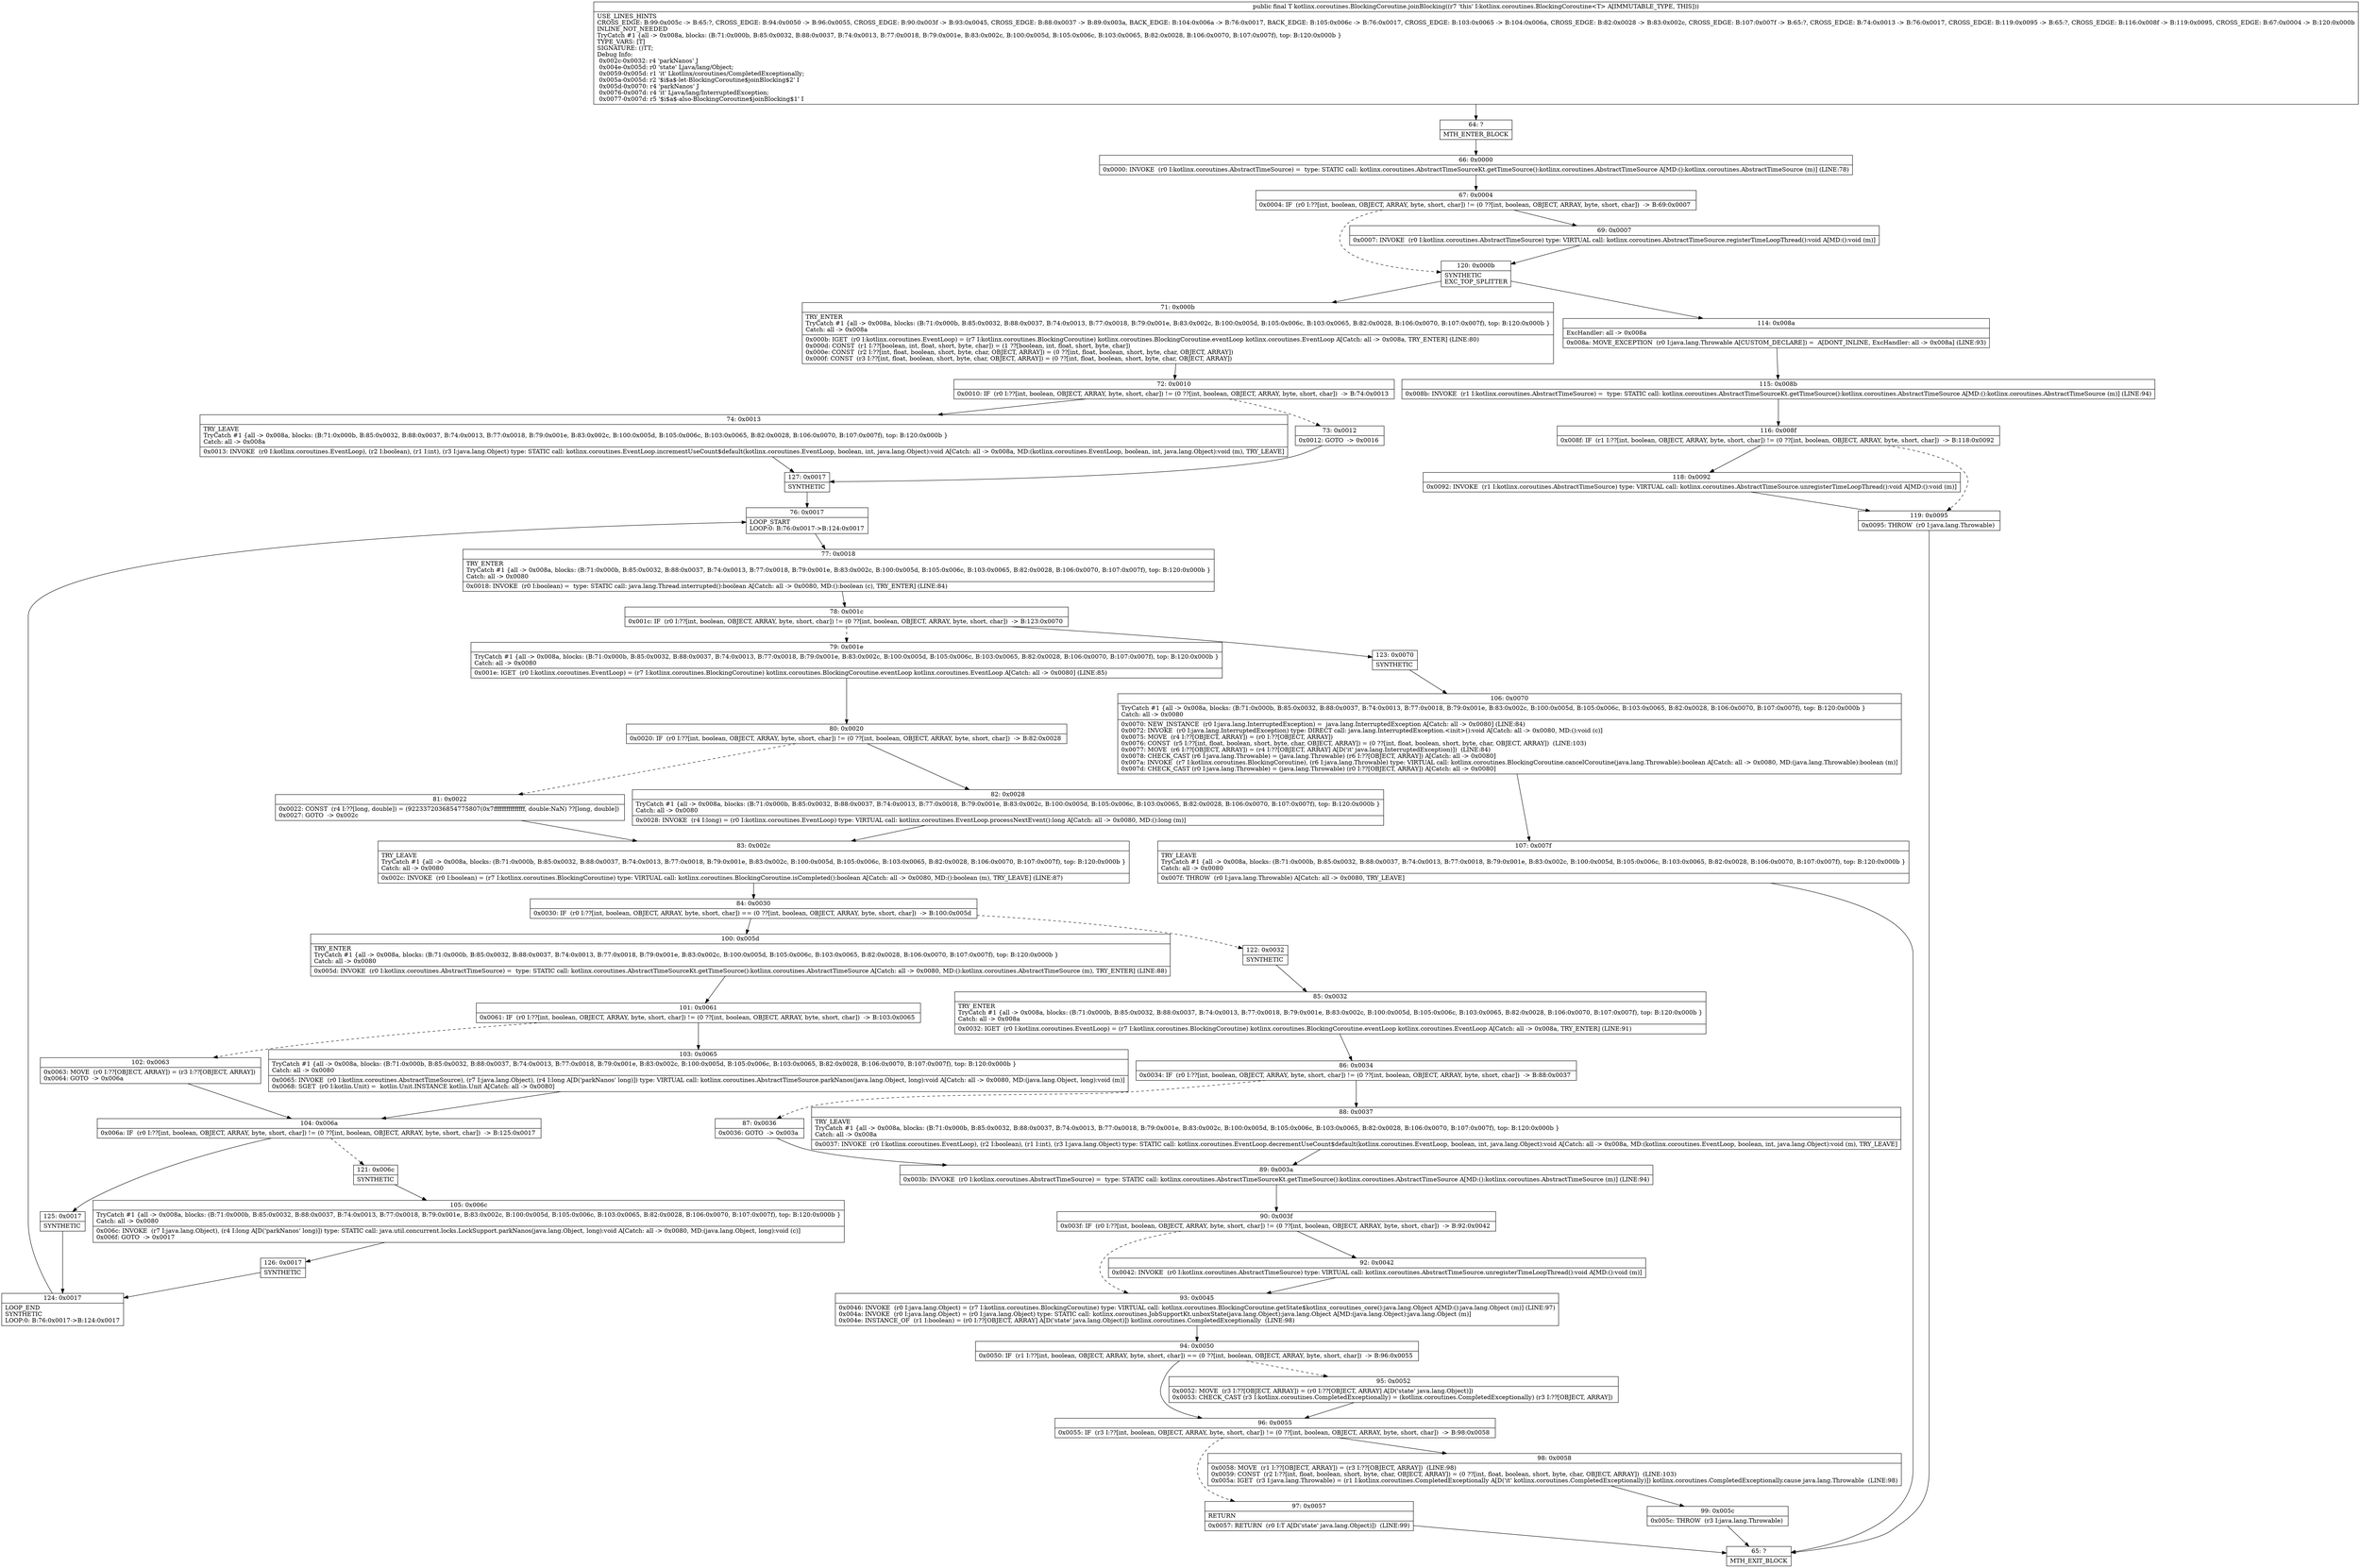 digraph "CFG forkotlinx.coroutines.BlockingCoroutine.joinBlocking()Ljava\/lang\/Object;" {
Node_64 [shape=record,label="{64\:\ ?|MTH_ENTER_BLOCK\l}"];
Node_66 [shape=record,label="{66\:\ 0x0000|0x0000: INVOKE  (r0 I:kotlinx.coroutines.AbstractTimeSource) =  type: STATIC call: kotlinx.coroutines.AbstractTimeSourceKt.getTimeSource():kotlinx.coroutines.AbstractTimeSource A[MD:():kotlinx.coroutines.AbstractTimeSource (m)] (LINE:78)\l}"];
Node_67 [shape=record,label="{67\:\ 0x0004|0x0004: IF  (r0 I:??[int, boolean, OBJECT, ARRAY, byte, short, char]) != (0 ??[int, boolean, OBJECT, ARRAY, byte, short, char])  \-\> B:69:0x0007 \l}"];
Node_69 [shape=record,label="{69\:\ 0x0007|0x0007: INVOKE  (r0 I:kotlinx.coroutines.AbstractTimeSource) type: VIRTUAL call: kotlinx.coroutines.AbstractTimeSource.registerTimeLoopThread():void A[MD:():void (m)]\l}"];
Node_120 [shape=record,label="{120\:\ 0x000b|SYNTHETIC\lEXC_TOP_SPLITTER\l}"];
Node_71 [shape=record,label="{71\:\ 0x000b|TRY_ENTER\lTryCatch #1 \{all \-\> 0x008a, blocks: (B:71:0x000b, B:85:0x0032, B:88:0x0037, B:74:0x0013, B:77:0x0018, B:79:0x001e, B:83:0x002c, B:100:0x005d, B:105:0x006c, B:103:0x0065, B:82:0x0028, B:106:0x0070, B:107:0x007f), top: B:120:0x000b \}\lCatch: all \-\> 0x008a\l|0x000b: IGET  (r0 I:kotlinx.coroutines.EventLoop) = (r7 I:kotlinx.coroutines.BlockingCoroutine) kotlinx.coroutines.BlockingCoroutine.eventLoop kotlinx.coroutines.EventLoop A[Catch: all \-\> 0x008a, TRY_ENTER] (LINE:80)\l0x000d: CONST  (r1 I:??[boolean, int, float, short, byte, char]) = (1 ??[boolean, int, float, short, byte, char]) \l0x000e: CONST  (r2 I:??[int, float, boolean, short, byte, char, OBJECT, ARRAY]) = (0 ??[int, float, boolean, short, byte, char, OBJECT, ARRAY]) \l0x000f: CONST  (r3 I:??[int, float, boolean, short, byte, char, OBJECT, ARRAY]) = (0 ??[int, float, boolean, short, byte, char, OBJECT, ARRAY]) \l}"];
Node_72 [shape=record,label="{72\:\ 0x0010|0x0010: IF  (r0 I:??[int, boolean, OBJECT, ARRAY, byte, short, char]) != (0 ??[int, boolean, OBJECT, ARRAY, byte, short, char])  \-\> B:74:0x0013 \l}"];
Node_73 [shape=record,label="{73\:\ 0x0012|0x0012: GOTO  \-\> 0x0016 \l}"];
Node_127 [shape=record,label="{127\:\ 0x0017|SYNTHETIC\l}"];
Node_76 [shape=record,label="{76\:\ 0x0017|LOOP_START\lLOOP:0: B:76:0x0017\-\>B:124:0x0017\l}"];
Node_77 [shape=record,label="{77\:\ 0x0018|TRY_ENTER\lTryCatch #1 \{all \-\> 0x008a, blocks: (B:71:0x000b, B:85:0x0032, B:88:0x0037, B:74:0x0013, B:77:0x0018, B:79:0x001e, B:83:0x002c, B:100:0x005d, B:105:0x006c, B:103:0x0065, B:82:0x0028, B:106:0x0070, B:107:0x007f), top: B:120:0x000b \}\lCatch: all \-\> 0x0080\l|0x0018: INVOKE  (r0 I:boolean) =  type: STATIC call: java.lang.Thread.interrupted():boolean A[Catch: all \-\> 0x0080, MD:():boolean (c), TRY_ENTER] (LINE:84)\l}"];
Node_78 [shape=record,label="{78\:\ 0x001c|0x001c: IF  (r0 I:??[int, boolean, OBJECT, ARRAY, byte, short, char]) != (0 ??[int, boolean, OBJECT, ARRAY, byte, short, char])  \-\> B:123:0x0070 \l}"];
Node_79 [shape=record,label="{79\:\ 0x001e|TryCatch #1 \{all \-\> 0x008a, blocks: (B:71:0x000b, B:85:0x0032, B:88:0x0037, B:74:0x0013, B:77:0x0018, B:79:0x001e, B:83:0x002c, B:100:0x005d, B:105:0x006c, B:103:0x0065, B:82:0x0028, B:106:0x0070, B:107:0x007f), top: B:120:0x000b \}\lCatch: all \-\> 0x0080\l|0x001e: IGET  (r0 I:kotlinx.coroutines.EventLoop) = (r7 I:kotlinx.coroutines.BlockingCoroutine) kotlinx.coroutines.BlockingCoroutine.eventLoop kotlinx.coroutines.EventLoop A[Catch: all \-\> 0x0080] (LINE:85)\l}"];
Node_80 [shape=record,label="{80\:\ 0x0020|0x0020: IF  (r0 I:??[int, boolean, OBJECT, ARRAY, byte, short, char]) != (0 ??[int, boolean, OBJECT, ARRAY, byte, short, char])  \-\> B:82:0x0028 \l}"];
Node_81 [shape=record,label="{81\:\ 0x0022|0x0022: CONST  (r4 I:??[long, double]) = (9223372036854775807(0x7fffffffffffffff, double:NaN) ??[long, double]) \l0x0027: GOTO  \-\> 0x002c \l}"];
Node_83 [shape=record,label="{83\:\ 0x002c|TRY_LEAVE\lTryCatch #1 \{all \-\> 0x008a, blocks: (B:71:0x000b, B:85:0x0032, B:88:0x0037, B:74:0x0013, B:77:0x0018, B:79:0x001e, B:83:0x002c, B:100:0x005d, B:105:0x006c, B:103:0x0065, B:82:0x0028, B:106:0x0070, B:107:0x007f), top: B:120:0x000b \}\lCatch: all \-\> 0x0080\l|0x002c: INVOKE  (r0 I:boolean) = (r7 I:kotlinx.coroutines.BlockingCoroutine) type: VIRTUAL call: kotlinx.coroutines.BlockingCoroutine.isCompleted():boolean A[Catch: all \-\> 0x0080, MD:():boolean (m), TRY_LEAVE] (LINE:87)\l}"];
Node_84 [shape=record,label="{84\:\ 0x0030|0x0030: IF  (r0 I:??[int, boolean, OBJECT, ARRAY, byte, short, char]) == (0 ??[int, boolean, OBJECT, ARRAY, byte, short, char])  \-\> B:100:0x005d \l}"];
Node_100 [shape=record,label="{100\:\ 0x005d|TRY_ENTER\lTryCatch #1 \{all \-\> 0x008a, blocks: (B:71:0x000b, B:85:0x0032, B:88:0x0037, B:74:0x0013, B:77:0x0018, B:79:0x001e, B:83:0x002c, B:100:0x005d, B:105:0x006c, B:103:0x0065, B:82:0x0028, B:106:0x0070, B:107:0x007f), top: B:120:0x000b \}\lCatch: all \-\> 0x0080\l|0x005d: INVOKE  (r0 I:kotlinx.coroutines.AbstractTimeSource) =  type: STATIC call: kotlinx.coroutines.AbstractTimeSourceKt.getTimeSource():kotlinx.coroutines.AbstractTimeSource A[Catch: all \-\> 0x0080, MD:():kotlinx.coroutines.AbstractTimeSource (m), TRY_ENTER] (LINE:88)\l}"];
Node_101 [shape=record,label="{101\:\ 0x0061|0x0061: IF  (r0 I:??[int, boolean, OBJECT, ARRAY, byte, short, char]) != (0 ??[int, boolean, OBJECT, ARRAY, byte, short, char])  \-\> B:103:0x0065 \l}"];
Node_102 [shape=record,label="{102\:\ 0x0063|0x0063: MOVE  (r0 I:??[OBJECT, ARRAY]) = (r3 I:??[OBJECT, ARRAY]) \l0x0064: GOTO  \-\> 0x006a \l}"];
Node_104 [shape=record,label="{104\:\ 0x006a|0x006a: IF  (r0 I:??[int, boolean, OBJECT, ARRAY, byte, short, char]) != (0 ??[int, boolean, OBJECT, ARRAY, byte, short, char])  \-\> B:125:0x0017 \l}"];
Node_121 [shape=record,label="{121\:\ 0x006c|SYNTHETIC\l}"];
Node_105 [shape=record,label="{105\:\ 0x006c|TryCatch #1 \{all \-\> 0x008a, blocks: (B:71:0x000b, B:85:0x0032, B:88:0x0037, B:74:0x0013, B:77:0x0018, B:79:0x001e, B:83:0x002c, B:100:0x005d, B:105:0x006c, B:103:0x0065, B:82:0x0028, B:106:0x0070, B:107:0x007f), top: B:120:0x000b \}\lCatch: all \-\> 0x0080\l|0x006c: INVOKE  (r7 I:java.lang.Object), (r4 I:long A[D('parkNanos' long)]) type: STATIC call: java.util.concurrent.locks.LockSupport.parkNanos(java.lang.Object, long):void A[Catch: all \-\> 0x0080, MD:(java.lang.Object, long):void (c)]\l0x006f: GOTO  \-\> 0x0017 \l}"];
Node_126 [shape=record,label="{126\:\ 0x0017|SYNTHETIC\l}"];
Node_124 [shape=record,label="{124\:\ 0x0017|LOOP_END\lSYNTHETIC\lLOOP:0: B:76:0x0017\-\>B:124:0x0017\l}"];
Node_125 [shape=record,label="{125\:\ 0x0017|SYNTHETIC\l}"];
Node_103 [shape=record,label="{103\:\ 0x0065|TryCatch #1 \{all \-\> 0x008a, blocks: (B:71:0x000b, B:85:0x0032, B:88:0x0037, B:74:0x0013, B:77:0x0018, B:79:0x001e, B:83:0x002c, B:100:0x005d, B:105:0x006c, B:103:0x0065, B:82:0x0028, B:106:0x0070, B:107:0x007f), top: B:120:0x000b \}\lCatch: all \-\> 0x0080\l|0x0065: INVOKE  (r0 I:kotlinx.coroutines.AbstractTimeSource), (r7 I:java.lang.Object), (r4 I:long A[D('parkNanos' long)]) type: VIRTUAL call: kotlinx.coroutines.AbstractTimeSource.parkNanos(java.lang.Object, long):void A[Catch: all \-\> 0x0080, MD:(java.lang.Object, long):void (m)]\l0x0068: SGET  (r0 I:kotlin.Unit) =  kotlin.Unit.INSTANCE kotlin.Unit A[Catch: all \-\> 0x0080]\l}"];
Node_122 [shape=record,label="{122\:\ 0x0032|SYNTHETIC\l}"];
Node_85 [shape=record,label="{85\:\ 0x0032|TRY_ENTER\lTryCatch #1 \{all \-\> 0x008a, blocks: (B:71:0x000b, B:85:0x0032, B:88:0x0037, B:74:0x0013, B:77:0x0018, B:79:0x001e, B:83:0x002c, B:100:0x005d, B:105:0x006c, B:103:0x0065, B:82:0x0028, B:106:0x0070, B:107:0x007f), top: B:120:0x000b \}\lCatch: all \-\> 0x008a\l|0x0032: IGET  (r0 I:kotlinx.coroutines.EventLoop) = (r7 I:kotlinx.coroutines.BlockingCoroutine) kotlinx.coroutines.BlockingCoroutine.eventLoop kotlinx.coroutines.EventLoop A[Catch: all \-\> 0x008a, TRY_ENTER] (LINE:91)\l}"];
Node_86 [shape=record,label="{86\:\ 0x0034|0x0034: IF  (r0 I:??[int, boolean, OBJECT, ARRAY, byte, short, char]) != (0 ??[int, boolean, OBJECT, ARRAY, byte, short, char])  \-\> B:88:0x0037 \l}"];
Node_87 [shape=record,label="{87\:\ 0x0036|0x0036: GOTO  \-\> 0x003a \l}"];
Node_89 [shape=record,label="{89\:\ 0x003a|0x003b: INVOKE  (r0 I:kotlinx.coroutines.AbstractTimeSource) =  type: STATIC call: kotlinx.coroutines.AbstractTimeSourceKt.getTimeSource():kotlinx.coroutines.AbstractTimeSource A[MD:():kotlinx.coroutines.AbstractTimeSource (m)] (LINE:94)\l}"];
Node_90 [shape=record,label="{90\:\ 0x003f|0x003f: IF  (r0 I:??[int, boolean, OBJECT, ARRAY, byte, short, char]) != (0 ??[int, boolean, OBJECT, ARRAY, byte, short, char])  \-\> B:92:0x0042 \l}"];
Node_92 [shape=record,label="{92\:\ 0x0042|0x0042: INVOKE  (r0 I:kotlinx.coroutines.AbstractTimeSource) type: VIRTUAL call: kotlinx.coroutines.AbstractTimeSource.unregisterTimeLoopThread():void A[MD:():void (m)]\l}"];
Node_93 [shape=record,label="{93\:\ 0x0045|0x0046: INVOKE  (r0 I:java.lang.Object) = (r7 I:kotlinx.coroutines.BlockingCoroutine) type: VIRTUAL call: kotlinx.coroutines.BlockingCoroutine.getState$kotlinx_coroutines_core():java.lang.Object A[MD:():java.lang.Object (m)] (LINE:97)\l0x004a: INVOKE  (r0 I:java.lang.Object) = (r0 I:java.lang.Object) type: STATIC call: kotlinx.coroutines.JobSupportKt.unboxState(java.lang.Object):java.lang.Object A[MD:(java.lang.Object):java.lang.Object (m)]\l0x004e: INSTANCE_OF  (r1 I:boolean) = (r0 I:??[OBJECT, ARRAY] A[D('state' java.lang.Object)]) kotlinx.coroutines.CompletedExceptionally  (LINE:98)\l}"];
Node_94 [shape=record,label="{94\:\ 0x0050|0x0050: IF  (r1 I:??[int, boolean, OBJECT, ARRAY, byte, short, char]) == (0 ??[int, boolean, OBJECT, ARRAY, byte, short, char])  \-\> B:96:0x0055 \l}"];
Node_95 [shape=record,label="{95\:\ 0x0052|0x0052: MOVE  (r3 I:??[OBJECT, ARRAY]) = (r0 I:??[OBJECT, ARRAY] A[D('state' java.lang.Object)]) \l0x0053: CHECK_CAST (r3 I:kotlinx.coroutines.CompletedExceptionally) = (kotlinx.coroutines.CompletedExceptionally) (r3 I:??[OBJECT, ARRAY]) \l}"];
Node_96 [shape=record,label="{96\:\ 0x0055|0x0055: IF  (r3 I:??[int, boolean, OBJECT, ARRAY, byte, short, char]) != (0 ??[int, boolean, OBJECT, ARRAY, byte, short, char])  \-\> B:98:0x0058 \l}"];
Node_97 [shape=record,label="{97\:\ 0x0057|RETURN\l|0x0057: RETURN  (r0 I:T A[D('state' java.lang.Object)])  (LINE:99)\l}"];
Node_65 [shape=record,label="{65\:\ ?|MTH_EXIT_BLOCK\l}"];
Node_98 [shape=record,label="{98\:\ 0x0058|0x0058: MOVE  (r1 I:??[OBJECT, ARRAY]) = (r3 I:??[OBJECT, ARRAY])  (LINE:98)\l0x0059: CONST  (r2 I:??[int, float, boolean, short, byte, char, OBJECT, ARRAY]) = (0 ??[int, float, boolean, short, byte, char, OBJECT, ARRAY])  (LINE:103)\l0x005a: IGET  (r3 I:java.lang.Throwable) = (r1 I:kotlinx.coroutines.CompletedExceptionally A[D('it' kotlinx.coroutines.CompletedExceptionally)]) kotlinx.coroutines.CompletedExceptionally.cause java.lang.Throwable  (LINE:98)\l}"];
Node_99 [shape=record,label="{99\:\ 0x005c|0x005c: THROW  (r3 I:java.lang.Throwable) \l}"];
Node_88 [shape=record,label="{88\:\ 0x0037|TRY_LEAVE\lTryCatch #1 \{all \-\> 0x008a, blocks: (B:71:0x000b, B:85:0x0032, B:88:0x0037, B:74:0x0013, B:77:0x0018, B:79:0x001e, B:83:0x002c, B:100:0x005d, B:105:0x006c, B:103:0x0065, B:82:0x0028, B:106:0x0070, B:107:0x007f), top: B:120:0x000b \}\lCatch: all \-\> 0x008a\l|0x0037: INVOKE  (r0 I:kotlinx.coroutines.EventLoop), (r2 I:boolean), (r1 I:int), (r3 I:java.lang.Object) type: STATIC call: kotlinx.coroutines.EventLoop.decrementUseCount$default(kotlinx.coroutines.EventLoop, boolean, int, java.lang.Object):void A[Catch: all \-\> 0x008a, MD:(kotlinx.coroutines.EventLoop, boolean, int, java.lang.Object):void (m), TRY_LEAVE]\l}"];
Node_82 [shape=record,label="{82\:\ 0x0028|TryCatch #1 \{all \-\> 0x008a, blocks: (B:71:0x000b, B:85:0x0032, B:88:0x0037, B:74:0x0013, B:77:0x0018, B:79:0x001e, B:83:0x002c, B:100:0x005d, B:105:0x006c, B:103:0x0065, B:82:0x0028, B:106:0x0070, B:107:0x007f), top: B:120:0x000b \}\lCatch: all \-\> 0x0080\l|0x0028: INVOKE  (r4 I:long) = (r0 I:kotlinx.coroutines.EventLoop) type: VIRTUAL call: kotlinx.coroutines.EventLoop.processNextEvent():long A[Catch: all \-\> 0x0080, MD:():long (m)]\l}"];
Node_123 [shape=record,label="{123\:\ 0x0070|SYNTHETIC\l}"];
Node_106 [shape=record,label="{106\:\ 0x0070|TryCatch #1 \{all \-\> 0x008a, blocks: (B:71:0x000b, B:85:0x0032, B:88:0x0037, B:74:0x0013, B:77:0x0018, B:79:0x001e, B:83:0x002c, B:100:0x005d, B:105:0x006c, B:103:0x0065, B:82:0x0028, B:106:0x0070, B:107:0x007f), top: B:120:0x000b \}\lCatch: all \-\> 0x0080\l|0x0070: NEW_INSTANCE  (r0 I:java.lang.InterruptedException) =  java.lang.InterruptedException A[Catch: all \-\> 0x0080] (LINE:84)\l0x0072: INVOKE  (r0 I:java.lang.InterruptedException) type: DIRECT call: java.lang.InterruptedException.\<init\>():void A[Catch: all \-\> 0x0080, MD:():void (c)]\l0x0075: MOVE  (r4 I:??[OBJECT, ARRAY]) = (r0 I:??[OBJECT, ARRAY]) \l0x0076: CONST  (r5 I:??[int, float, boolean, short, byte, char, OBJECT, ARRAY]) = (0 ??[int, float, boolean, short, byte, char, OBJECT, ARRAY])  (LINE:103)\l0x0077: MOVE  (r6 I:??[OBJECT, ARRAY]) = (r4 I:??[OBJECT, ARRAY] A[D('it' java.lang.InterruptedException)])  (LINE:84)\l0x0078: CHECK_CAST (r6 I:java.lang.Throwable) = (java.lang.Throwable) (r6 I:??[OBJECT, ARRAY]) A[Catch: all \-\> 0x0080]\l0x007a: INVOKE  (r7 I:kotlinx.coroutines.BlockingCoroutine), (r6 I:java.lang.Throwable) type: VIRTUAL call: kotlinx.coroutines.BlockingCoroutine.cancelCoroutine(java.lang.Throwable):boolean A[Catch: all \-\> 0x0080, MD:(java.lang.Throwable):boolean (m)]\l0x007d: CHECK_CAST (r0 I:java.lang.Throwable) = (java.lang.Throwable) (r0 I:??[OBJECT, ARRAY]) A[Catch: all \-\> 0x0080]\l}"];
Node_107 [shape=record,label="{107\:\ 0x007f|TRY_LEAVE\lTryCatch #1 \{all \-\> 0x008a, blocks: (B:71:0x000b, B:85:0x0032, B:88:0x0037, B:74:0x0013, B:77:0x0018, B:79:0x001e, B:83:0x002c, B:100:0x005d, B:105:0x006c, B:103:0x0065, B:82:0x0028, B:106:0x0070, B:107:0x007f), top: B:120:0x000b \}\lCatch: all \-\> 0x0080\l|0x007f: THROW  (r0 I:java.lang.Throwable) A[Catch: all \-\> 0x0080, TRY_LEAVE]\l}"];
Node_74 [shape=record,label="{74\:\ 0x0013|TRY_LEAVE\lTryCatch #1 \{all \-\> 0x008a, blocks: (B:71:0x000b, B:85:0x0032, B:88:0x0037, B:74:0x0013, B:77:0x0018, B:79:0x001e, B:83:0x002c, B:100:0x005d, B:105:0x006c, B:103:0x0065, B:82:0x0028, B:106:0x0070, B:107:0x007f), top: B:120:0x000b \}\lCatch: all \-\> 0x008a\l|0x0013: INVOKE  (r0 I:kotlinx.coroutines.EventLoop), (r2 I:boolean), (r1 I:int), (r3 I:java.lang.Object) type: STATIC call: kotlinx.coroutines.EventLoop.incrementUseCount$default(kotlinx.coroutines.EventLoop, boolean, int, java.lang.Object):void A[Catch: all \-\> 0x008a, MD:(kotlinx.coroutines.EventLoop, boolean, int, java.lang.Object):void (m), TRY_LEAVE]\l}"];
Node_114 [shape=record,label="{114\:\ 0x008a|ExcHandler: all \-\> 0x008a\l|0x008a: MOVE_EXCEPTION  (r0 I:java.lang.Throwable A[CUSTOM_DECLARE]) =  A[DONT_INLINE, ExcHandler: all \-\> 0x008a] (LINE:93)\l}"];
Node_115 [shape=record,label="{115\:\ 0x008b|0x008b: INVOKE  (r1 I:kotlinx.coroutines.AbstractTimeSource) =  type: STATIC call: kotlinx.coroutines.AbstractTimeSourceKt.getTimeSource():kotlinx.coroutines.AbstractTimeSource A[MD:():kotlinx.coroutines.AbstractTimeSource (m)] (LINE:94)\l}"];
Node_116 [shape=record,label="{116\:\ 0x008f|0x008f: IF  (r1 I:??[int, boolean, OBJECT, ARRAY, byte, short, char]) != (0 ??[int, boolean, OBJECT, ARRAY, byte, short, char])  \-\> B:118:0x0092 \l}"];
Node_118 [shape=record,label="{118\:\ 0x0092|0x0092: INVOKE  (r1 I:kotlinx.coroutines.AbstractTimeSource) type: VIRTUAL call: kotlinx.coroutines.AbstractTimeSource.unregisterTimeLoopThread():void A[MD:():void (m)]\l}"];
Node_119 [shape=record,label="{119\:\ 0x0095|0x0095: THROW  (r0 I:java.lang.Throwable) \l}"];
MethodNode[shape=record,label="{public final T kotlinx.coroutines.BlockingCoroutine.joinBlocking((r7 'this' I:kotlinx.coroutines.BlockingCoroutine\<T\> A[IMMUTABLE_TYPE, THIS]))  | USE_LINES_HINTS\lCROSS_EDGE: B:99:0x005c \-\> B:65:?, CROSS_EDGE: B:94:0x0050 \-\> B:96:0x0055, CROSS_EDGE: B:90:0x003f \-\> B:93:0x0045, CROSS_EDGE: B:88:0x0037 \-\> B:89:0x003a, BACK_EDGE: B:104:0x006a \-\> B:76:0x0017, BACK_EDGE: B:105:0x006c \-\> B:76:0x0017, CROSS_EDGE: B:103:0x0065 \-\> B:104:0x006a, CROSS_EDGE: B:82:0x0028 \-\> B:83:0x002c, CROSS_EDGE: B:107:0x007f \-\> B:65:?, CROSS_EDGE: B:74:0x0013 \-\> B:76:0x0017, CROSS_EDGE: B:119:0x0095 \-\> B:65:?, CROSS_EDGE: B:116:0x008f \-\> B:119:0x0095, CROSS_EDGE: B:67:0x0004 \-\> B:120:0x000b\lINLINE_NOT_NEEDED\lTryCatch #1 \{all \-\> 0x008a, blocks: (B:71:0x000b, B:85:0x0032, B:88:0x0037, B:74:0x0013, B:77:0x0018, B:79:0x001e, B:83:0x002c, B:100:0x005d, B:105:0x006c, B:103:0x0065, B:82:0x0028, B:106:0x0070, B:107:0x007f), top: B:120:0x000b \}\lTYPE_VARS: [T]\lSIGNATURE: ()TT;\lDebug Info:\l  0x002c\-0x0032: r4 'parkNanos' J\l  0x004e\-0x005d: r0 'state' Ljava\/lang\/Object;\l  0x0059\-0x005d: r1 'it' Lkotlinx\/coroutines\/CompletedExceptionally;\l  0x005a\-0x005d: r2 '$i$a$\-let\-BlockingCoroutine$joinBlocking$2' I\l  0x005d\-0x0070: r4 'parkNanos' J\l  0x0076\-0x007d: r4 'it' Ljava\/lang\/InterruptedException;\l  0x0077\-0x007d: r5 '$i$a$\-also\-BlockingCoroutine$joinBlocking$1' I\l}"];
MethodNode -> Node_64;Node_64 -> Node_66;
Node_66 -> Node_67;
Node_67 -> Node_69;
Node_67 -> Node_120[style=dashed];
Node_69 -> Node_120;
Node_120 -> Node_71;
Node_120 -> Node_114;
Node_71 -> Node_72;
Node_72 -> Node_73[style=dashed];
Node_72 -> Node_74;
Node_73 -> Node_127;
Node_127 -> Node_76;
Node_76 -> Node_77;
Node_77 -> Node_78;
Node_78 -> Node_79[style=dashed];
Node_78 -> Node_123;
Node_79 -> Node_80;
Node_80 -> Node_81[style=dashed];
Node_80 -> Node_82;
Node_81 -> Node_83;
Node_83 -> Node_84;
Node_84 -> Node_100;
Node_84 -> Node_122[style=dashed];
Node_100 -> Node_101;
Node_101 -> Node_102[style=dashed];
Node_101 -> Node_103;
Node_102 -> Node_104;
Node_104 -> Node_121[style=dashed];
Node_104 -> Node_125;
Node_121 -> Node_105;
Node_105 -> Node_126;
Node_126 -> Node_124;
Node_124 -> Node_76;
Node_125 -> Node_124;
Node_103 -> Node_104;
Node_122 -> Node_85;
Node_85 -> Node_86;
Node_86 -> Node_87[style=dashed];
Node_86 -> Node_88;
Node_87 -> Node_89;
Node_89 -> Node_90;
Node_90 -> Node_92;
Node_90 -> Node_93[style=dashed];
Node_92 -> Node_93;
Node_93 -> Node_94;
Node_94 -> Node_95[style=dashed];
Node_94 -> Node_96;
Node_95 -> Node_96;
Node_96 -> Node_97[style=dashed];
Node_96 -> Node_98;
Node_97 -> Node_65;
Node_98 -> Node_99;
Node_99 -> Node_65;
Node_88 -> Node_89;
Node_82 -> Node_83;
Node_123 -> Node_106;
Node_106 -> Node_107;
Node_107 -> Node_65;
Node_74 -> Node_127;
Node_114 -> Node_115;
Node_115 -> Node_116;
Node_116 -> Node_118;
Node_116 -> Node_119[style=dashed];
Node_118 -> Node_119;
Node_119 -> Node_65;
}

